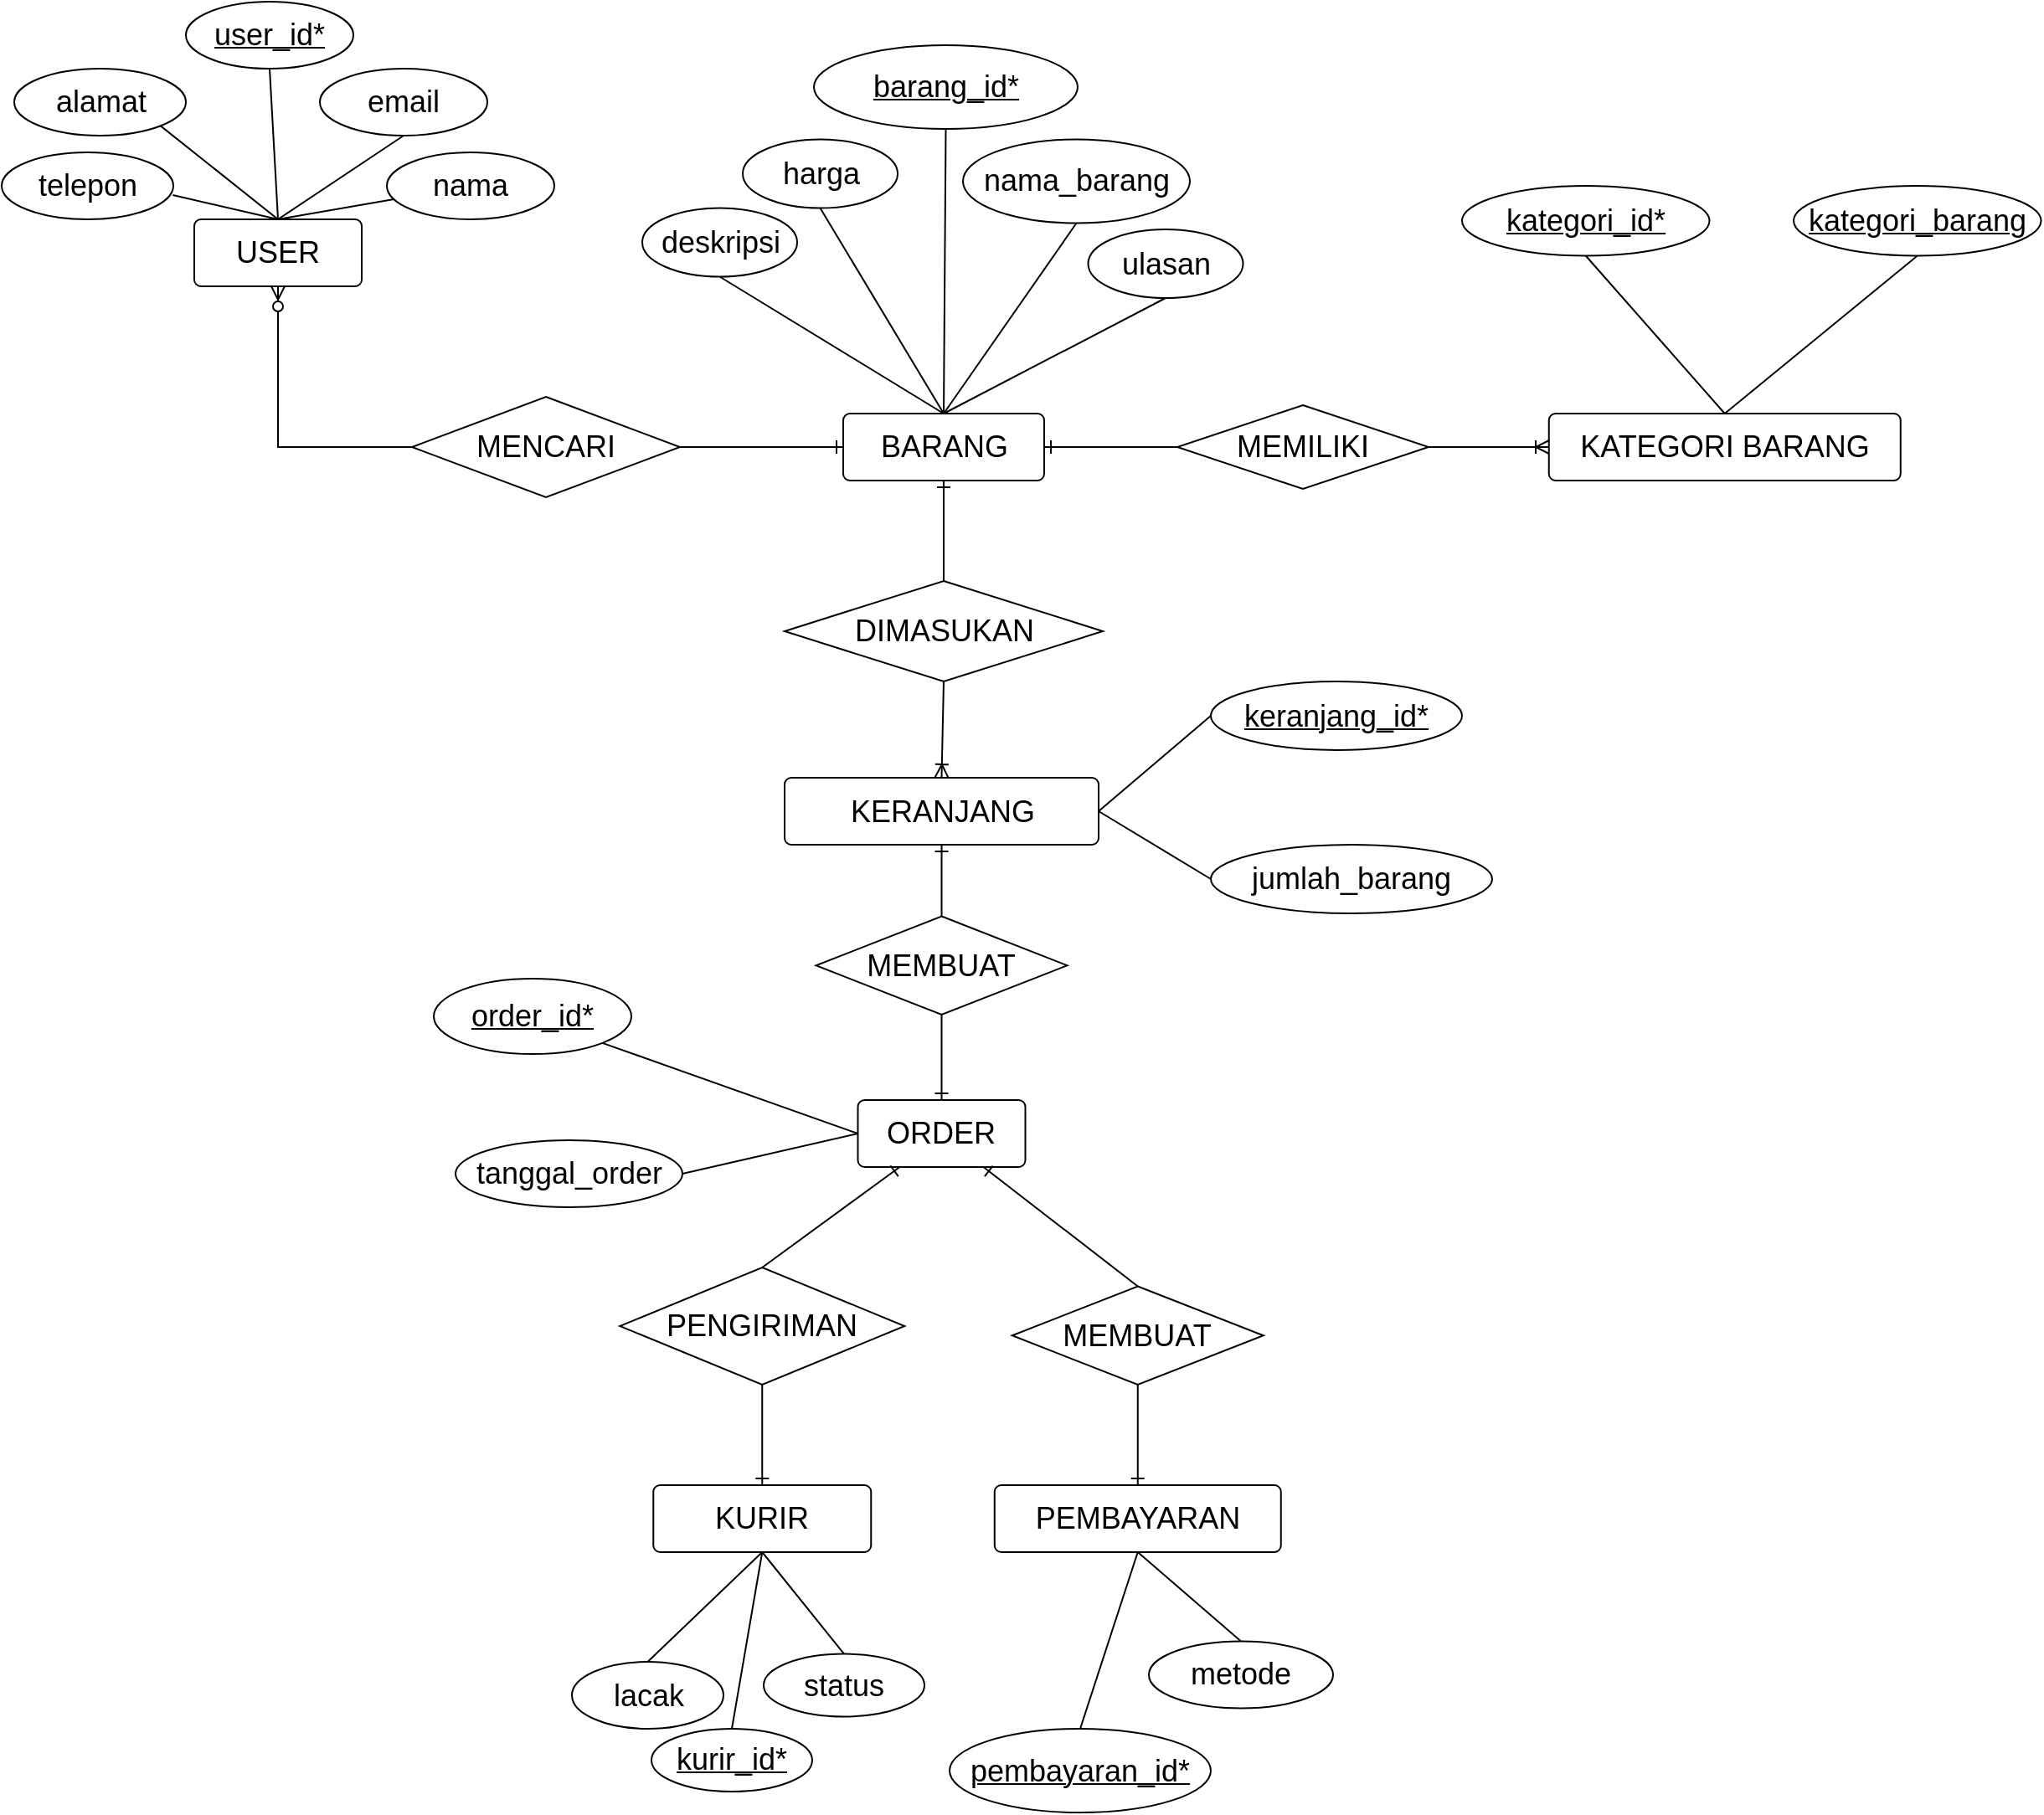 <mxfile version="28.1.1">
  <diagram name="Page-1" id="qhLR2vB3u0p5fwhl5El5">
    <mxGraphModel dx="2493" dy="328" grid="1" gridSize="10" guides="1" tooltips="1" connect="1" arrows="1" fold="1" page="1" pageScale="1" pageWidth="827" pageHeight="1169" math="0" shadow="0">
      <root>
        <mxCell id="0" />
        <mxCell id="1" parent="0" />
        <mxCell id="saXqh3N60ALznFCAA2rm-174" value="&lt;span style=&quot;font-size: 18px;&quot;&gt;telepon&lt;/span&gt;" style="ellipse;whiteSpace=wrap;html=1;" vertex="1" parent="1">
          <mxGeometry x="420" y="1780" width="102.5" height="40" as="geometry" />
        </mxCell>
        <mxCell id="saXqh3N60ALznFCAA2rm-175" value="&lt;span style=&quot;font-size: 18px;&quot;&gt;PENGIRIMAN&lt;/span&gt;" style="rhombus;whiteSpace=wrap;html=1;" vertex="1" parent="1">
          <mxGeometry x="789.13" y="2446" width="170" height="70" as="geometry" />
        </mxCell>
        <mxCell id="saXqh3N60ALznFCAA2rm-176" value="&lt;font style=&quot;font-size: 18px;&quot;&gt;order_id*&lt;/font&gt;" style="ellipse;whiteSpace=wrap;html=1;shadow=0;fontStyle=4" vertex="1" parent="1">
          <mxGeometry x="678" y="2273.5" width="118" height="45" as="geometry" />
        </mxCell>
        <mxCell id="saXqh3N60ALznFCAA2rm-178" value="&lt;font style=&quot;font-size: 18px;&quot;&gt;tanggal_order&lt;/font&gt;" style="ellipse;whiteSpace=wrap;html=1;" vertex="1" parent="1">
          <mxGeometry x="691" y="2370" width="135.5" height="40" as="geometry" />
        </mxCell>
        <mxCell id="saXqh3N60ALznFCAA2rm-179" value="&lt;span style=&quot;font-size: 18px;&quot;&gt;pembayaran_id*&lt;/span&gt;" style="ellipse;whiteSpace=wrap;html=1;shadow=0;fontStyle=4" vertex="1" parent="1">
          <mxGeometry x="986.0" y="2721.5" width="156" height="50" as="geometry" />
        </mxCell>
        <mxCell id="saXqh3N60ALznFCAA2rm-181" value="&lt;span style=&quot;font-size: 18px;&quot;&gt;metode&lt;/span&gt;" style="ellipse;whiteSpace=wrap;html=1;shadow=0;" vertex="1" parent="1">
          <mxGeometry x="1105" y="2669.26" width="110" height="40" as="geometry" />
        </mxCell>
        <mxCell id="saXqh3N60ALznFCAA2rm-182" value="&lt;span style=&quot;font-size: 18px;&quot;&gt;USER&lt;/span&gt;" style="rounded=1;arcSize=10;whiteSpace=wrap;html=1;align=center;" vertex="1" parent="1">
          <mxGeometry x="535" y="1820" width="100" height="40" as="geometry" />
        </mxCell>
        <mxCell id="saXqh3N60ALznFCAA2rm-183" value="&lt;font style=&quot;font-size: 18px;&quot;&gt;nama&lt;/font&gt;" style="ellipse;whiteSpace=wrap;html=1;align=center;" vertex="1" parent="1">
          <mxGeometry x="650" y="1780" width="100" height="40" as="geometry" />
        </mxCell>
        <mxCell id="saXqh3N60ALznFCAA2rm-184" value="&lt;span style=&quot;font-size: 18px;&quot;&gt;email&lt;/span&gt;" style="ellipse;whiteSpace=wrap;html=1;align=center;" vertex="1" parent="1">
          <mxGeometry x="610" y="1730" width="100" height="40" as="geometry" />
        </mxCell>
        <mxCell id="saXqh3N60ALznFCAA2rm-185" value="&lt;span style=&quot;font-size: 18px;&quot;&gt;&lt;u&gt;user_id*&lt;/u&gt;&lt;/span&gt;" style="ellipse;whiteSpace=wrap;html=1;align=center;" vertex="1" parent="1">
          <mxGeometry x="530" y="1690" width="100" height="40" as="geometry" />
        </mxCell>
        <mxCell id="saXqh3N60ALznFCAA2rm-186" value="&lt;font style=&quot;font-size: 18px;&quot;&gt;ORDER&lt;/font&gt;" style="rounded=1;arcSize=10;whiteSpace=wrap;html=1;align=center;" vertex="1" parent="1">
          <mxGeometry x="931.25" y="2346" width="100" height="40" as="geometry" />
        </mxCell>
        <mxCell id="saXqh3N60ALznFCAA2rm-187" value="&lt;span style=&quot;font-size: 18px;&quot;&gt;PEMBAYARAN&lt;/span&gt;" style="rounded=1;arcSize=10;whiteSpace=wrap;html=1;align=center;" vertex="1" parent="1">
          <mxGeometry x="1012.88" y="2576" width="171" height="40" as="geometry" />
        </mxCell>
        <mxCell id="saXqh3N60ALznFCAA2rm-188" value="&lt;span style=&quot;font-size: 18px;&quot;&gt;MEMBUAT&lt;/span&gt;" style="rhombus;whiteSpace=wrap;html=1;" vertex="1" parent="1">
          <mxGeometry x="1023.38" y="2457.25" width="150" height="58.75" as="geometry" />
        </mxCell>
        <mxCell id="saXqh3N60ALznFCAA2rm-189" value="&lt;span style=&quot;font-size: 18px;&quot;&gt;BARANG&lt;/span&gt;" style="rounded=1;arcSize=10;whiteSpace=wrap;html=1;align=center;" vertex="1" parent="1">
          <mxGeometry x="922.5" y="1936" width="120" height="40" as="geometry" />
        </mxCell>
        <mxCell id="saXqh3N60ALznFCAA2rm-190" value="&lt;span style=&quot;font-size: 18px;&quot;&gt;nama_barang&lt;/span&gt;" style="ellipse;whiteSpace=wrap;html=1;shadow=0;fontStyle=0" vertex="1" parent="1">
          <mxGeometry x="994" y="1772.25" width="135.5" height="50" as="geometry" />
        </mxCell>
        <mxCell id="saXqh3N60ALznFCAA2rm-191" value="&lt;span style=&quot;font-size: 18px;&quot;&gt;barang_id*&lt;/span&gt;" style="ellipse;whiteSpace=wrap;html=1;shadow=0;fontStyle=4" vertex="1" parent="1">
          <mxGeometry x="905" y="1716" width="157.5" height="50" as="geometry" />
        </mxCell>
        <mxCell id="saXqh3N60ALznFCAA2rm-192" value="&lt;span style=&quot;font-size: 18px;&quot;&gt;harga&lt;/span&gt;" style="ellipse;whiteSpace=wrap;html=1;shadow=0;fontStyle=0" vertex="1" parent="1">
          <mxGeometry x="862.5" y="1772.25" width="92.5" height="41" as="geometry" />
        </mxCell>
        <mxCell id="saXqh3N60ALznFCAA2rm-193" value="&lt;span style=&quot;font-size: 18px;&quot;&gt;KATEGORI BARANG&lt;/span&gt;" style="rounded=1;arcSize=10;whiteSpace=wrap;html=1;align=center;" vertex="1" parent="1">
          <mxGeometry x="1343.87" y="1936" width="210" height="40" as="geometry" />
        </mxCell>
        <mxCell id="saXqh3N60ALznFCAA2rm-194" value="&lt;span style=&quot;font-size: 18px;&quot;&gt;kategori_id*&lt;/span&gt;" style="ellipse;whiteSpace=wrap;html=1;shadow=0;fontStyle=4" vertex="1" parent="1">
          <mxGeometry x="1292" y="1800" width="147.75" height="41.75" as="geometry" />
        </mxCell>
        <mxCell id="saXqh3N60ALznFCAA2rm-195" value="&lt;span style=&quot;font-size: 18px;&quot;&gt;KURIR&lt;/span&gt;" style="rounded=1;arcSize=10;whiteSpace=wrap;html=1;align=center;" vertex="1" parent="1">
          <mxGeometry x="809.13" y="2576" width="130" height="40" as="geometry" />
        </mxCell>
        <mxCell id="saXqh3N60ALznFCAA2rm-196" value="&lt;span style=&quot;font-size: 18px;&quot;&gt;lacak&lt;/span&gt;" style="ellipse;whiteSpace=wrap;html=1;fontStyle=0" vertex="1" parent="1">
          <mxGeometry x="760.5" y="2681.5" width="90.5" height="40" as="geometry" />
        </mxCell>
        <mxCell id="saXqh3N60ALznFCAA2rm-197" value="&lt;font style=&quot;font-size: 18px;&quot;&gt;status&lt;/font&gt;" style="ellipse;whiteSpace=wrap;html=1;shadow=0;fontStyle=0" vertex="1" parent="1">
          <mxGeometry x="875" y="2676.76" width="96" height="37.5" as="geometry" />
        </mxCell>
        <mxCell id="saXqh3N60ALznFCAA2rm-198" value="" style="endArrow=none;html=1;rounded=0;entryX=0.5;entryY=0;entryDx=0;entryDy=0;exitX=0.5;exitY=1;exitDx=0;exitDy=0;" edge="1" parent="1" source="saXqh3N60ALznFCAA2rm-185" target="saXqh3N60ALznFCAA2rm-182">
          <mxGeometry relative="1" as="geometry">
            <mxPoint x="7.5" y="2098.75" as="sourcePoint" />
            <mxPoint x="167.5" y="2098.75" as="targetPoint" />
          </mxGeometry>
        </mxCell>
        <mxCell id="saXqh3N60ALznFCAA2rm-199" value="" style="endArrow=none;html=1;rounded=0;entryX=0.5;entryY=0;entryDx=0;entryDy=0;" edge="1" parent="1" source="saXqh3N60ALznFCAA2rm-183" target="saXqh3N60ALznFCAA2rm-182">
          <mxGeometry relative="1" as="geometry">
            <mxPoint x="242.5" y="2018.75" as="sourcePoint" />
            <mxPoint x="247.5" y="2058.75" as="targetPoint" />
          </mxGeometry>
        </mxCell>
        <mxCell id="saXqh3N60ALznFCAA2rm-200" value="" style="endArrow=none;html=1;rounded=0;exitX=0.5;exitY=1;exitDx=0;exitDy=0;entryX=0.5;entryY=0;entryDx=0;entryDy=0;" edge="1" parent="1" source="saXqh3N60ALznFCAA2rm-184" target="saXqh3N60ALznFCAA2rm-182">
          <mxGeometry relative="1" as="geometry">
            <mxPoint x="117.5" y="2058.75" as="sourcePoint" />
            <mxPoint x="237.5" y="2048.75" as="targetPoint" />
          </mxGeometry>
        </mxCell>
        <mxCell id="saXqh3N60ALznFCAA2rm-201" value="" style="endArrow=none;html=1;rounded=0;entryX=0.5;entryY=0;entryDx=0;entryDy=0;exitX=0.997;exitY=0.638;exitDx=0;exitDy=0;exitPerimeter=0;" edge="1" parent="1" source="saXqh3N60ALznFCAA2rm-174" target="saXqh3N60ALznFCAA2rm-182">
          <mxGeometry relative="1" as="geometry">
            <mxPoint x="-144.5" y="2033.75" as="sourcePoint" />
            <mxPoint x="15.5" y="2033.75" as="targetPoint" />
          </mxGeometry>
        </mxCell>
        <mxCell id="saXqh3N60ALznFCAA2rm-202" value="" style="endArrow=none;html=1;rounded=0;entryX=0.5;entryY=1;entryDx=0;entryDy=0;exitX=0.5;exitY=0;exitDx=0;exitDy=0;" edge="1" parent="1" source="saXqh3N60ALznFCAA2rm-197" target="saXqh3N60ALznFCAA2rm-195">
          <mxGeometry relative="1" as="geometry">
            <mxPoint x="849.25" y="2540.25" as="sourcePoint" />
            <mxPoint x="1009.25" y="2540.25" as="targetPoint" />
          </mxGeometry>
        </mxCell>
        <mxCell id="saXqh3N60ALznFCAA2rm-203" value="" style="endArrow=none;html=1;rounded=0;entryX=0.5;entryY=1;entryDx=0;entryDy=0;exitX=0.5;exitY=0;exitDx=0;exitDy=0;" edge="1" parent="1" source="saXqh3N60ALznFCAA2rm-196" target="saXqh3N60ALznFCAA2rm-195">
          <mxGeometry relative="1" as="geometry">
            <mxPoint x="747.25" y="2588.25" as="sourcePoint" />
            <mxPoint x="789.25" y="2633.25" as="targetPoint" />
          </mxGeometry>
        </mxCell>
        <mxCell id="saXqh3N60ALznFCAA2rm-204" value="" style="endArrow=none;html=1;rounded=0;exitX=1;exitY=1;exitDx=0;exitDy=0;entryX=0;entryY=0.5;entryDx=0;entryDy=0;" edge="1" parent="1" source="saXqh3N60ALznFCAA2rm-176" target="saXqh3N60ALznFCAA2rm-186">
          <mxGeometry relative="1" as="geometry">
            <mxPoint x="968.5" y="2346" as="sourcePoint" />
            <mxPoint x="886.5" y="2368.5" as="targetPoint" />
          </mxGeometry>
        </mxCell>
        <mxCell id="saXqh3N60ALznFCAA2rm-206" value="" style="endArrow=none;html=1;rounded=0;entryX=0;entryY=0.5;entryDx=0;entryDy=0;exitX=1;exitY=0.5;exitDx=0;exitDy=0;" edge="1" parent="1" source="saXqh3N60ALznFCAA2rm-178" target="saXqh3N60ALznFCAA2rm-186">
          <mxGeometry relative="1" as="geometry">
            <mxPoint x="1036.5" y="2381.5" as="sourcePoint" />
            <mxPoint x="896.5" y="2381.5" as="targetPoint" />
          </mxGeometry>
        </mxCell>
        <mxCell id="saXqh3N60ALznFCAA2rm-208" value="" style="endArrow=none;html=1;rounded=0;entryX=0.5;entryY=0;entryDx=0;entryDy=0;exitX=0.5;exitY=1;exitDx=0;exitDy=0;" edge="1" parent="1" source="saXqh3N60ALznFCAA2rm-187" target="saXqh3N60ALznFCAA2rm-179">
          <mxGeometry relative="1" as="geometry">
            <mxPoint x="1007.5" y="2801.51" as="sourcePoint" />
            <mxPoint x="1063.5" y="2837.76" as="targetPoint" />
          </mxGeometry>
        </mxCell>
        <mxCell id="saXqh3N60ALznFCAA2rm-209" value="" style="endArrow=none;html=1;rounded=0;entryX=0.5;entryY=0;entryDx=0;entryDy=0;exitX=0.5;exitY=1;exitDx=0;exitDy=0;" edge="1" parent="1" source="saXqh3N60ALznFCAA2rm-187" target="saXqh3N60ALznFCAA2rm-181">
          <mxGeometry relative="1" as="geometry">
            <mxPoint x="1117.5" y="2870.51" as="sourcePoint" />
            <mxPoint x="1043.5" y="2870.51" as="targetPoint" />
          </mxGeometry>
        </mxCell>
        <mxCell id="saXqh3N60ALznFCAA2rm-210" value="" style="endArrow=none;html=1;rounded=0;exitX=0.5;exitY=0;exitDx=0;exitDy=0;entryX=0.5;entryY=1;entryDx=0;entryDy=0;" edge="1" parent="1" source="saXqh3N60ALznFCAA2rm-189" target="saXqh3N60ALznFCAA2rm-190">
          <mxGeometry relative="1" as="geometry">
            <mxPoint x="1032.75" y="2007.5" as="sourcePoint" />
            <mxPoint x="1192.75" y="2007.5" as="targetPoint" />
          </mxGeometry>
        </mxCell>
        <mxCell id="saXqh3N60ALznFCAA2rm-211" value="" style="endArrow=none;html=1;rounded=0;exitX=0.5;exitY=0;exitDx=0;exitDy=0;entryX=0.5;entryY=1;entryDx=0;entryDy=0;" edge="1" parent="1" source="saXqh3N60ALznFCAA2rm-189" target="saXqh3N60ALznFCAA2rm-191">
          <mxGeometry relative="1" as="geometry">
            <mxPoint x="1037.75" y="2027.5" as="sourcePoint" />
            <mxPoint x="1154.75" y="1999.5" as="targetPoint" />
          </mxGeometry>
        </mxCell>
        <mxCell id="saXqh3N60ALznFCAA2rm-212" value="" style="endArrow=none;html=1;rounded=0;exitX=0.5;exitY=0;exitDx=0;exitDy=0;entryX=0.5;entryY=1;entryDx=0;entryDy=0;" edge="1" parent="1" source="saXqh3N60ALznFCAA2rm-189" target="saXqh3N60ALznFCAA2rm-192">
          <mxGeometry relative="1" as="geometry">
            <mxPoint x="1037.75" y="2027.5" as="sourcePoint" />
            <mxPoint x="1111.75" y="2032.5" as="targetPoint" />
          </mxGeometry>
        </mxCell>
        <mxCell id="saXqh3N60ALznFCAA2rm-213" value="" style="endArrow=none;html=1;rounded=0;exitX=0.5;exitY=1;exitDx=0;exitDy=0;entryX=0.5;entryY=0;entryDx=0;entryDy=0;" edge="1" parent="1" source="saXqh3N60ALznFCAA2rm-194" target="saXqh3N60ALznFCAA2rm-193">
          <mxGeometry relative="1" as="geometry">
            <mxPoint x="-572.25" y="2864" as="sourcePoint" />
            <mxPoint x="-519.25" y="2874" as="targetPoint" />
          </mxGeometry>
        </mxCell>
        <mxCell id="saXqh3N60ALznFCAA2rm-214" value="" style="endArrow=none;html=1;rounded=0;exitX=1;exitY=1;exitDx=0;exitDy=0;entryX=0.5;entryY=0;entryDx=0;entryDy=0;" edge="1" parent="1" source="saXqh3N60ALznFCAA2rm-229" target="saXqh3N60ALznFCAA2rm-182">
          <mxGeometry relative="1" as="geometry">
            <mxPoint x="500" y="1770" as="sourcePoint" />
            <mxPoint x="47.5" y="2118.75" as="targetPoint" />
          </mxGeometry>
        </mxCell>
        <mxCell id="saXqh3N60ALznFCAA2rm-215" value="&lt;span style=&quot;font-size: 18px;&quot;&gt;MEMILIKI&lt;/span&gt;" style="rhombus;whiteSpace=wrap;html=1;" vertex="1" parent="1">
          <mxGeometry x="1122" y="1931" width="150" height="50" as="geometry" />
        </mxCell>
        <mxCell id="saXqh3N60ALznFCAA2rm-216" value="" style="fontSize=12;html=1;endArrow=ERoneToMany;rounded=0;exitX=1;exitY=0.5;exitDx=0;exitDy=0;" edge="1" parent="1" source="saXqh3N60ALznFCAA2rm-215">
          <mxGeometry width="100" height="100" relative="1" as="geometry">
            <mxPoint x="1231.75" y="1856" as="sourcePoint" />
            <mxPoint x="1344" y="1956" as="targetPoint" />
          </mxGeometry>
        </mxCell>
        <mxCell id="saXqh3N60ALznFCAA2rm-217" value="&lt;span style=&quot;font-size: 18px;&quot;&gt;MENCARI&lt;/span&gt;" style="rhombus;whiteSpace=wrap;html=1;" vertex="1" parent="1">
          <mxGeometry x="665" y="1926" width="160" height="60" as="geometry" />
        </mxCell>
        <mxCell id="saXqh3N60ALznFCAA2rm-218" value="&lt;span style=&quot;font-size: 18px;&quot;&gt;deskripsi&lt;/span&gt;" style="ellipse;whiteSpace=wrap;html=1;shadow=0;fontStyle=0" vertex="1" parent="1">
          <mxGeometry x="802.5" y="1813.25" width="92.5" height="41" as="geometry" />
        </mxCell>
        <mxCell id="saXqh3N60ALznFCAA2rm-219" value="" style="endArrow=none;html=1;rounded=0;exitX=0.5;exitY=0;exitDx=0;exitDy=0;entryX=0.5;entryY=1;entryDx=0;entryDy=0;" edge="1" parent="1" source="saXqh3N60ALznFCAA2rm-189" target="saXqh3N60ALznFCAA2rm-218">
          <mxGeometry relative="1" as="geometry">
            <mxPoint x="988.5" y="1941" as="sourcePoint" />
            <mxPoint x="918.5" y="1823" as="targetPoint" />
          </mxGeometry>
        </mxCell>
        <mxCell id="saXqh3N60ALznFCAA2rm-220" value="&lt;span style=&quot;font-size: 18px;&quot;&gt;ulasan&lt;/span&gt;" style="ellipse;whiteSpace=wrap;html=1;shadow=0;fontStyle=0" vertex="1" parent="1">
          <mxGeometry x="1068.75" y="1826" width="92.5" height="41" as="geometry" />
        </mxCell>
        <mxCell id="saXqh3N60ALznFCAA2rm-221" value="" style="endArrow=none;html=1;rounded=0;exitX=0.5;exitY=0;exitDx=0;exitDy=0;entryX=0.5;entryY=1;entryDx=0;entryDy=0;" edge="1" parent="1" source="saXqh3N60ALznFCAA2rm-189" target="saXqh3N60ALznFCAA2rm-220">
          <mxGeometry relative="1" as="geometry">
            <mxPoint x="988.5" y="1941" as="sourcePoint" />
            <mxPoint x="1071.5" y="1832" as="targetPoint" />
          </mxGeometry>
        </mxCell>
        <mxCell id="saXqh3N60ALznFCAA2rm-222" value="&lt;span style=&quot;font-size: 18px;&quot;&gt;kurir_id*&lt;/span&gt;" style="ellipse;whiteSpace=wrap;html=1;shadow=0;fontStyle=4" vertex="1" parent="1">
          <mxGeometry x="808" y="2721.5" width="96" height="37.5" as="geometry" />
        </mxCell>
        <mxCell id="saXqh3N60ALznFCAA2rm-223" value="" style="endArrow=none;html=1;rounded=0;entryX=0.5;entryY=1;entryDx=0;entryDy=0;exitX=0.5;exitY=0;exitDx=0;exitDy=0;" edge="1" parent="1" source="saXqh3N60ALznFCAA2rm-222" target="saXqh3N60ALznFCAA2rm-195">
          <mxGeometry relative="1" as="geometry">
            <mxPoint x="774" y="2692" as="sourcePoint" />
            <mxPoint x="842" y="2652" as="targetPoint" />
          </mxGeometry>
        </mxCell>
        <mxCell id="saXqh3N60ALznFCAA2rm-224" value="&lt;span style=&quot;font-size: 18px;&quot;&gt;DIMASUKAN&lt;/span&gt;" style="rhombus;whiteSpace=wrap;html=1;" vertex="1" parent="1">
          <mxGeometry x="887.5" y="2036" width="190" height="60" as="geometry" />
        </mxCell>
        <mxCell id="saXqh3N60ALznFCAA2rm-225" value="&lt;span style=&quot;font-size: 18px;&quot;&gt;KERANJANG&lt;/span&gt;" style="rounded=1;arcSize=10;whiteSpace=wrap;html=1;align=center;" vertex="1" parent="1">
          <mxGeometry x="887.5" y="2153.5" width="187.5" height="40" as="geometry" />
        </mxCell>
        <mxCell id="saXqh3N60ALznFCAA2rm-226" value="&lt;span style=&quot;font-size: 18px;&quot;&gt;keranjang_id*&lt;/span&gt;" style="ellipse;whiteSpace=wrap;html=1;shadow=0;fontStyle=4" vertex="1" parent="1">
          <mxGeometry x="1142" y="2096" width="150" height="41" as="geometry" />
        </mxCell>
        <mxCell id="saXqh3N60ALznFCAA2rm-227" value="" style="endArrow=none;html=1;rounded=0;exitX=0;exitY=0.5;exitDx=0;exitDy=0;entryX=1;entryY=0.5;entryDx=0;entryDy=0;" edge="1" parent="1" source="saXqh3N60ALznFCAA2rm-226" target="saXqh3N60ALznFCAA2rm-225">
          <mxGeometry relative="1" as="geometry">
            <mxPoint x="1113.25" y="2144.5" as="sourcePoint" />
            <mxPoint x="1273.25" y="2144.5" as="targetPoint" />
          </mxGeometry>
        </mxCell>
        <mxCell id="saXqh3N60ALznFCAA2rm-228" value="&lt;span style=&quot;font-size: 18px;&quot;&gt;MEMBUAT&lt;/span&gt;" style="rhombus;whiteSpace=wrap;html=1;" vertex="1" parent="1">
          <mxGeometry x="906.25" y="2236.25" width="150" height="58.75" as="geometry" />
        </mxCell>
        <mxCell id="saXqh3N60ALznFCAA2rm-229" value="&lt;span style=&quot;font-size: 18px;&quot;&gt;alamat&lt;/span&gt;" style="ellipse;whiteSpace=wrap;html=1;" vertex="1" parent="1">
          <mxGeometry x="427.5" y="1730" width="102.5" height="40" as="geometry" />
        </mxCell>
        <mxCell id="saXqh3N60ALznFCAA2rm-230" value="" style="edgeStyle=entityRelationEdgeStyle;fontSize=12;html=1;endArrow=ERone;endFill=1;rounded=0;exitX=0;exitY=0.5;exitDx=0;exitDy=0;entryX=1;entryY=0.5;entryDx=0;entryDy=0;" edge="1" parent="1" source="saXqh3N60ALznFCAA2rm-215" target="saXqh3N60ALznFCAA2rm-189">
          <mxGeometry width="100" height="100" relative="1" as="geometry">
            <mxPoint x="1195" y="1966" as="sourcePoint" />
            <mxPoint x="1105" y="1976" as="targetPoint" />
          </mxGeometry>
        </mxCell>
        <mxCell id="saXqh3N60ALznFCAA2rm-231" value="" style="fontSize=12;html=1;endArrow=ERone;endFill=1;rounded=0;entryX=0.5;entryY=1;entryDx=0;entryDy=0;exitX=0.5;exitY=0;exitDx=0;exitDy=0;" edge="1" parent="1" source="saXqh3N60ALznFCAA2rm-224" target="saXqh3N60ALznFCAA2rm-189">
          <mxGeometry width="100" height="100" relative="1" as="geometry">
            <mxPoint x="965" y="2086" as="sourcePoint" />
            <mxPoint x="1065" y="1986" as="targetPoint" />
          </mxGeometry>
        </mxCell>
        <mxCell id="saXqh3N60ALznFCAA2rm-232" value="" style="fontSize=12;html=1;endArrow=ERone;endFill=1;rounded=0;entryX=0.5;entryY=1;entryDx=0;entryDy=0;exitX=0.5;exitY=0;exitDx=0;exitDy=0;" edge="1" parent="1" source="saXqh3N60ALznFCAA2rm-228" target="saXqh3N60ALznFCAA2rm-225">
          <mxGeometry width="100" height="100" relative="1" as="geometry">
            <mxPoint x="955" y="2286" as="sourcePoint" />
            <mxPoint x="1055" y="2186" as="targetPoint" />
          </mxGeometry>
        </mxCell>
        <mxCell id="saXqh3N60ALznFCAA2rm-233" value="" style="fontSize=12;html=1;endArrow=ERone;endFill=1;rounded=0;entryX=0.5;entryY=0;entryDx=0;entryDy=0;exitX=0.5;exitY=1;exitDx=0;exitDy=0;" edge="1" parent="1" source="saXqh3N60ALznFCAA2rm-228" target="saXqh3N60ALznFCAA2rm-186">
          <mxGeometry width="100" height="100" relative="1" as="geometry">
            <mxPoint x="991" y="2246" as="sourcePoint" />
            <mxPoint x="991" y="2204" as="targetPoint" />
          </mxGeometry>
        </mxCell>
        <mxCell id="saXqh3N60ALznFCAA2rm-234" value="" style="fontSize=12;html=1;endArrow=ERone;endFill=1;rounded=0;entryX=0.5;entryY=0;entryDx=0;entryDy=0;exitX=0.5;exitY=1;exitDx=0;exitDy=0;" edge="1" parent="1" source="saXqh3N60ALznFCAA2rm-175" target="saXqh3N60ALznFCAA2rm-195">
          <mxGeometry width="100" height="100" relative="1" as="geometry">
            <mxPoint x="991" y="2305" as="sourcePoint" />
            <mxPoint x="991" y="2356" as="targetPoint" />
          </mxGeometry>
        </mxCell>
        <mxCell id="saXqh3N60ALznFCAA2rm-235" value="" style="fontSize=12;html=1;endArrow=ERone;endFill=1;rounded=0;exitX=0.5;exitY=0;exitDx=0;exitDy=0;entryX=0.25;entryY=1;entryDx=0;entryDy=0;" edge="1" parent="1" source="saXqh3N60ALznFCAA2rm-175" target="saXqh3N60ALznFCAA2rm-186">
          <mxGeometry width="100" height="100" relative="1" as="geometry">
            <mxPoint x="884" y="2526" as="sourcePoint" />
            <mxPoint x="995" y="2476" as="targetPoint" />
          </mxGeometry>
        </mxCell>
        <mxCell id="saXqh3N60ALznFCAA2rm-236" value="" style="fontSize=12;html=1;endArrow=ERone;endFill=1;rounded=0;entryX=0.75;entryY=1;entryDx=0;entryDy=0;exitX=0.5;exitY=0;exitDx=0;exitDy=0;" edge="1" parent="1" source="saXqh3N60ALznFCAA2rm-188" target="saXqh3N60ALznFCAA2rm-186">
          <mxGeometry width="100" height="100" relative="1" as="geometry">
            <mxPoint x="966" y="2396" as="sourcePoint" />
            <mxPoint x="884" y="2456" as="targetPoint" />
          </mxGeometry>
        </mxCell>
        <mxCell id="saXqh3N60ALznFCAA2rm-237" value="" style="fontSize=12;html=1;endArrow=ERone;endFill=1;rounded=0;entryX=0.5;entryY=0;entryDx=0;entryDy=0;exitX=0.5;exitY=1;exitDx=0;exitDy=0;" edge="1" parent="1" source="saXqh3N60ALznFCAA2rm-188" target="saXqh3N60ALznFCAA2rm-187">
          <mxGeometry width="100" height="100" relative="1" as="geometry">
            <mxPoint x="1016" y="2396" as="sourcePoint" />
            <mxPoint x="1108" y="2467" as="targetPoint" />
          </mxGeometry>
        </mxCell>
        <mxCell id="saXqh3N60ALznFCAA2rm-238" value="" style="edgeStyle=entityRelationEdgeStyle;fontSize=12;html=1;endArrow=ERone;endFill=1;rounded=0;entryX=0;entryY=0.5;entryDx=0;entryDy=0;exitX=1;exitY=0.5;exitDx=0;exitDy=0;" edge="1" parent="1" source="saXqh3N60ALznFCAA2rm-217" target="saXqh3N60ALznFCAA2rm-189">
          <mxGeometry width="100" height="100" relative="1" as="geometry">
            <mxPoint x="745" y="1956" as="sourcePoint" />
            <mxPoint x="845" y="1856" as="targetPoint" />
          </mxGeometry>
        </mxCell>
        <mxCell id="saXqh3N60ALznFCAA2rm-239" value="" style="edgeStyle=orthogonalEdgeStyle;fontSize=12;html=1;endArrow=ERzeroToMany;endFill=1;rounded=0;entryX=0.5;entryY=1;entryDx=0;entryDy=0;exitX=0;exitY=0.5;exitDx=0;exitDy=0;" edge="1" parent="1" source="saXqh3N60ALznFCAA2rm-217" target="saXqh3N60ALznFCAA2rm-182">
          <mxGeometry width="100" height="100" relative="1" as="geometry">
            <mxPoint x="905" y="1936" as="sourcePoint" />
            <mxPoint x="1005" y="1836" as="targetPoint" />
          </mxGeometry>
        </mxCell>
        <mxCell id="saXqh3N60ALznFCAA2rm-240" value="" style="fontSize=12;html=1;endArrow=ERoneToMany;rounded=0;entryX=0.5;entryY=0;entryDx=0;entryDy=0;exitX=0.5;exitY=1;exitDx=0;exitDy=0;" edge="1" parent="1" source="saXqh3N60ALznFCAA2rm-224" target="saXqh3N60ALznFCAA2rm-225">
          <mxGeometry width="100" height="100" relative="1" as="geometry">
            <mxPoint x="925" y="2176" as="sourcePoint" />
            <mxPoint x="1025" y="2076" as="targetPoint" />
          </mxGeometry>
        </mxCell>
        <mxCell id="saXqh3N60ALznFCAA2rm-241" value="&lt;span style=&quot;font-size: 18px;&quot;&gt;kategori_barang&lt;/span&gt;" style="ellipse;whiteSpace=wrap;html=1;shadow=0;fontStyle=4" vertex="1" parent="1">
          <mxGeometry x="1490" y="1800" width="147.75" height="41.75" as="geometry" />
        </mxCell>
        <mxCell id="saXqh3N60ALznFCAA2rm-242" value="" style="endArrow=none;html=1;rounded=0;exitX=0.5;exitY=1;exitDx=0;exitDy=0;entryX=0.5;entryY=0;entryDx=0;entryDy=0;" edge="1" parent="1" source="saXqh3N60ALznFCAA2rm-241" target="saXqh3N60ALznFCAA2rm-193">
          <mxGeometry relative="1" as="geometry">
            <mxPoint x="1376" y="1852" as="sourcePoint" />
            <mxPoint x="1459" y="1946" as="targetPoint" />
          </mxGeometry>
        </mxCell>
        <mxCell id="saXqh3N60ALznFCAA2rm-243" value="&lt;span style=&quot;font-size: 18px;&quot;&gt;jumlah_barang&lt;/span&gt;" style="ellipse;whiteSpace=wrap;html=1;shadow=0;fontStyle=0" vertex="1" parent="1">
          <mxGeometry x="1142" y="2193.5" width="168" height="41" as="geometry" />
        </mxCell>
        <mxCell id="saXqh3N60ALznFCAA2rm-244" value="" style="endArrow=none;html=1;rounded=0;exitX=0;exitY=0.5;exitDx=0;exitDy=0;entryX=1;entryY=0.5;entryDx=0;entryDy=0;" edge="1" parent="1" source="saXqh3N60ALznFCAA2rm-243" target="saXqh3N60ALznFCAA2rm-225">
          <mxGeometry relative="1" as="geometry">
            <mxPoint x="1152" y="2127" as="sourcePoint" />
            <mxPoint x="1085" y="2184" as="targetPoint" />
          </mxGeometry>
        </mxCell>
      </root>
    </mxGraphModel>
  </diagram>
</mxfile>
